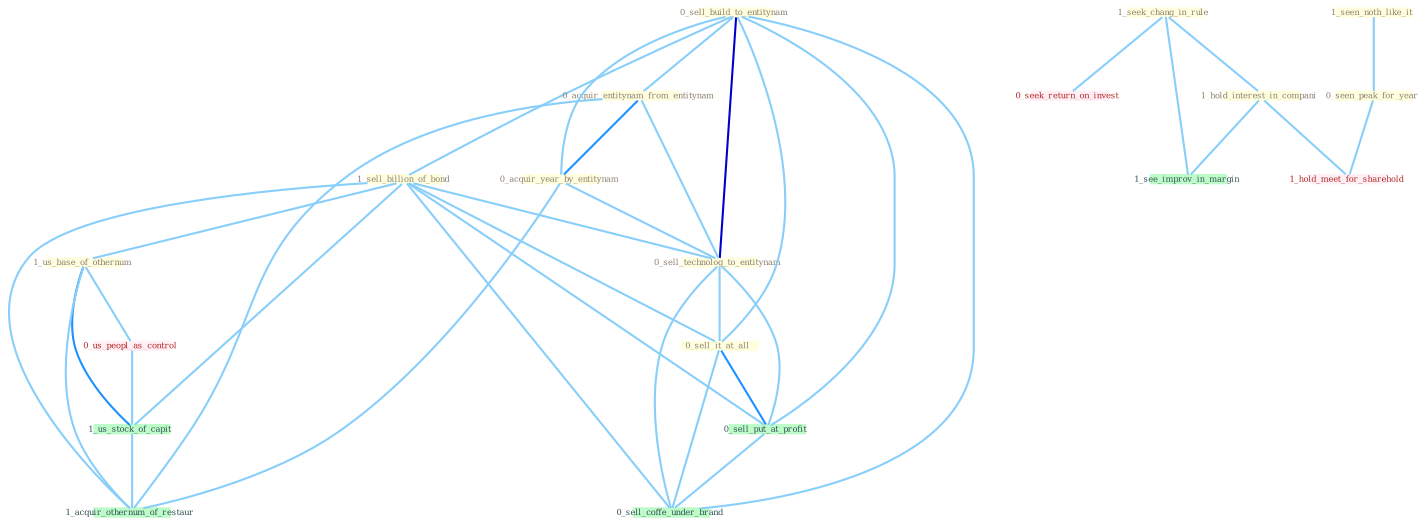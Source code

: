 Graph G{ 
    node
    [shape=polygon,style=filled,width=.5,height=.06,color="#BDFCC9",fixedsize=true,fontsize=4,
    fontcolor="#2f4f4f"];
    {node
    [color="#ffffe0", fontcolor="#8b7d6b"] "0_sell_build_to_entitynam " "1_sell_billion_of_bond " "1_seek_chang_in_rule " "1_seen_noth_like_it " "0_seen_peak_for_year " "0_acquir_entitynam_from_entitynam " "1_us_base_of_othernum " "1_hold_interest_in_compani " "0_acquir_year_by_entitynam " "0_sell_technolog_to_entitynam " "0_sell_it_at_all "}
{node [color="#fff0f5", fontcolor="#b22222"] "0_us_peopl_as_control " "0_seek_return_on_invest " "1_hold_meet_for_sharehold "}
edge [color="#B0E2FF"];

	"0_sell_build_to_entitynam " -- "1_sell_billion_of_bond " [w="1", color="#87cefa" ];
	"0_sell_build_to_entitynam " -- "0_acquir_entitynam_from_entitynam " [w="1", color="#87cefa" ];
	"0_sell_build_to_entitynam " -- "0_acquir_year_by_entitynam " [w="1", color="#87cefa" ];
	"0_sell_build_to_entitynam " -- "0_sell_technolog_to_entitynam " [w="3", color="#0000cd" , len=0.6];
	"0_sell_build_to_entitynam " -- "0_sell_it_at_all " [w="1", color="#87cefa" ];
	"0_sell_build_to_entitynam " -- "0_sell_put_at_profit " [w="1", color="#87cefa" ];
	"0_sell_build_to_entitynam " -- "0_sell_coffe_under_brand " [w="1", color="#87cefa" ];
	"1_sell_billion_of_bond " -- "1_us_base_of_othernum " [w="1", color="#87cefa" ];
	"1_sell_billion_of_bond " -- "0_sell_technolog_to_entitynam " [w="1", color="#87cefa" ];
	"1_sell_billion_of_bond " -- "0_sell_it_at_all " [w="1", color="#87cefa" ];
	"1_sell_billion_of_bond " -- "0_sell_put_at_profit " [w="1", color="#87cefa" ];
	"1_sell_billion_of_bond " -- "1_us_stock_of_capit " [w="1", color="#87cefa" ];
	"1_sell_billion_of_bond " -- "0_sell_coffe_under_brand " [w="1", color="#87cefa" ];
	"1_sell_billion_of_bond " -- "1_acquir_othernum_of_restaur " [w="1", color="#87cefa" ];
	"1_seek_chang_in_rule " -- "1_hold_interest_in_compani " [w="1", color="#87cefa" ];
	"1_seek_chang_in_rule " -- "0_seek_return_on_invest " [w="1", color="#87cefa" ];
	"1_seek_chang_in_rule " -- "1_see_improv_in_margin " [w="1", color="#87cefa" ];
	"1_seen_noth_like_it " -- "0_seen_peak_for_year " [w="1", color="#87cefa" ];
	"0_seen_peak_for_year " -- "1_hold_meet_for_sharehold " [w="1", color="#87cefa" ];
	"0_acquir_entitynam_from_entitynam " -- "0_acquir_year_by_entitynam " [w="2", color="#1e90ff" , len=0.8];
	"0_acquir_entitynam_from_entitynam " -- "0_sell_technolog_to_entitynam " [w="1", color="#87cefa" ];
	"0_acquir_entitynam_from_entitynam " -- "1_acquir_othernum_of_restaur " [w="1", color="#87cefa" ];
	"1_us_base_of_othernum " -- "0_us_peopl_as_control " [w="1", color="#87cefa" ];
	"1_us_base_of_othernum " -- "1_us_stock_of_capit " [w="2", color="#1e90ff" , len=0.8];
	"1_us_base_of_othernum " -- "1_acquir_othernum_of_restaur " [w="1", color="#87cefa" ];
	"1_hold_interest_in_compani " -- "1_see_improv_in_margin " [w="1", color="#87cefa" ];
	"1_hold_interest_in_compani " -- "1_hold_meet_for_sharehold " [w="1", color="#87cefa" ];
	"0_acquir_year_by_entitynam " -- "0_sell_technolog_to_entitynam " [w="1", color="#87cefa" ];
	"0_acquir_year_by_entitynam " -- "1_acquir_othernum_of_restaur " [w="1", color="#87cefa" ];
	"0_sell_technolog_to_entitynam " -- "0_sell_it_at_all " [w="1", color="#87cefa" ];
	"0_sell_technolog_to_entitynam " -- "0_sell_put_at_profit " [w="1", color="#87cefa" ];
	"0_sell_technolog_to_entitynam " -- "0_sell_coffe_under_brand " [w="1", color="#87cefa" ];
	"0_sell_it_at_all " -- "0_sell_put_at_profit " [w="2", color="#1e90ff" , len=0.8];
	"0_sell_it_at_all " -- "0_sell_coffe_under_brand " [w="1", color="#87cefa" ];
	"0_us_peopl_as_control " -- "1_us_stock_of_capit " [w="1", color="#87cefa" ];
	"0_sell_put_at_profit " -- "0_sell_coffe_under_brand " [w="1", color="#87cefa" ];
	"1_us_stock_of_capit " -- "1_acquir_othernum_of_restaur " [w="1", color="#87cefa" ];
}